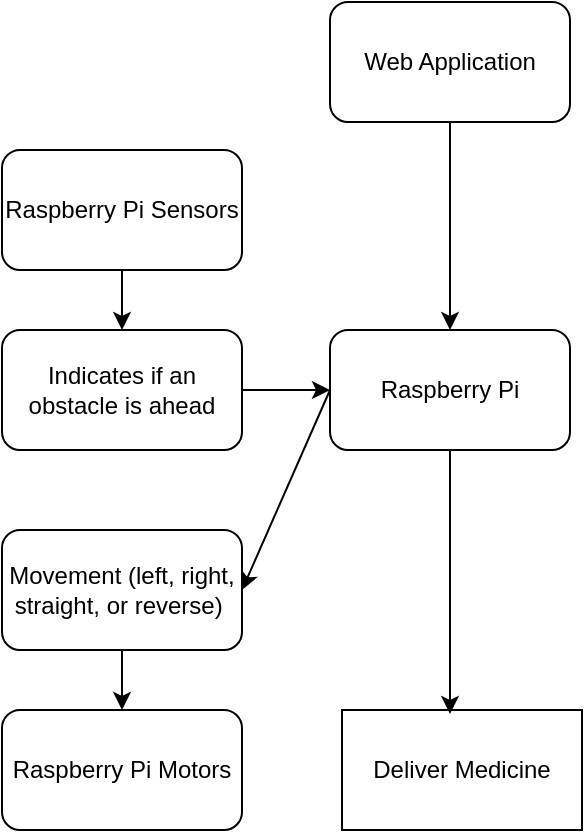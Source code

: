 <mxfile pages="1" version="11.2.8" type="google"><diagram id="IEoqxKf8-U_zPQAcqEK3" name="Page-1"><mxGraphModel dx="1408" dy="748" grid="1" gridSize="10" guides="1" tooltips="1" connect="1" arrows="1" fold="1" page="1" pageScale="1" pageWidth="850" pageHeight="1100" math="0" shadow="0"><root><mxCell id="0"/><mxCell id="1" parent="0"/><mxCell id="favVOTiKBA917x9CuyDV-1" value="Web Application" style="rounded=1;whiteSpace=wrap;html=1;" vertex="1" parent="1"><mxGeometry x="354" y="126" width="120" height="60" as="geometry"/></mxCell><mxCell id="favVOTiKBA917x9CuyDV-2" value="Raspberry Pi" style="rounded=1;whiteSpace=wrap;html=1;" vertex="1" parent="1"><mxGeometry x="354" y="290" width="120" height="60" as="geometry"/></mxCell><mxCell id="favVOTiKBA917x9CuyDV-3" value="Raspberry Pi Sensors" style="rounded=1;whiteSpace=wrap;html=1;" vertex="1" parent="1"><mxGeometry x="190" y="200" width="120" height="60" as="geometry"/></mxCell><mxCell id="favVOTiKBA917x9CuyDV-4" value="Raspberry Pi Motors" style="rounded=1;whiteSpace=wrap;html=1;" vertex="1" parent="1"><mxGeometry x="190" y="480" width="120" height="60" as="geometry"/></mxCell><mxCell id="favVOTiKBA917x9CuyDV-6" value="Deliver Medicine" style="rounded=0;whiteSpace=wrap;html=1;" vertex="1" parent="1"><mxGeometry x="360" y="480" width="120" height="60" as="geometry"/></mxCell><mxCell id="favVOTiKBA917x9CuyDV-8" value="" style="endArrow=classic;html=1;exitX=0.5;exitY=1;exitDx=0;exitDy=0;entryX=0.5;entryY=0;entryDx=0;entryDy=0;" edge="1" parent="1" source="favVOTiKBA917x9CuyDV-1" target="favVOTiKBA917x9CuyDV-2"><mxGeometry width="50" height="50" relative="1" as="geometry"><mxPoint x="260" y="540" as="sourcePoint"/><mxPoint x="310" y="490" as="targetPoint"/></mxGeometry></mxCell><mxCell id="favVOTiKBA917x9CuyDV-13" value="Movement (left, right, straight, or reverse)&amp;nbsp;" style="rounded=1;whiteSpace=wrap;html=1;" vertex="1" parent="1"><mxGeometry x="190" y="390" width="120" height="60" as="geometry"/></mxCell><mxCell id="favVOTiKBA917x9CuyDV-18" value="" style="endArrow=classic;html=1;entryX=1;entryY=0.5;entryDx=0;entryDy=0;exitX=0;exitY=0.5;exitDx=0;exitDy=0;" edge="1" parent="1" source="favVOTiKBA917x9CuyDV-2" target="favVOTiKBA917x9CuyDV-13"><mxGeometry width="50" height="50" relative="1" as="geometry"><mxPoint x="190" y="950" as="sourcePoint"/><mxPoint x="240" y="900" as="targetPoint"/></mxGeometry></mxCell><mxCell id="favVOTiKBA917x9CuyDV-19" value="" style="endArrow=classic;html=1;exitX=0.5;exitY=1;exitDx=0;exitDy=0;entryX=0.5;entryY=0;entryDx=0;entryDy=0;" edge="1" parent="1" source="favVOTiKBA917x9CuyDV-13" target="favVOTiKBA917x9CuyDV-4"><mxGeometry width="50" height="50" relative="1" as="geometry"><mxPoint x="190" y="950" as="sourcePoint"/><mxPoint x="250" y="360" as="targetPoint"/></mxGeometry></mxCell><mxCell id="favVOTiKBA917x9CuyDV-20" value="" style="endArrow=classic;html=1;exitX=0.5;exitY=1;exitDx=0;exitDy=0;entryX=0.5;entryY=0;entryDx=0;entryDy=0;" edge="1" parent="1" source="favVOTiKBA917x9CuyDV-3" target="favVOTiKBA917x9CuyDV-22"><mxGeometry width="50" height="50" relative="1" as="geometry"><mxPoint x="190" y="590" as="sourcePoint"/><mxPoint x="240" y="540" as="targetPoint"/></mxGeometry></mxCell><mxCell id="favVOTiKBA917x9CuyDV-22" value="Indicates if an obstacle is ahead" style="rounded=1;whiteSpace=wrap;html=1;" vertex="1" parent="1"><mxGeometry x="190" y="290" width="120" height="60" as="geometry"/></mxCell><mxCell id="favVOTiKBA917x9CuyDV-24" value="" style="endArrow=classic;html=1;entryX=0;entryY=0.5;entryDx=0;entryDy=0;exitX=1;exitY=0.5;exitDx=0;exitDy=0;" edge="1" parent="1" source="favVOTiKBA917x9CuyDV-22" target="favVOTiKBA917x9CuyDV-2"><mxGeometry width="50" height="50" relative="1" as="geometry"><mxPoint x="190" y="830" as="sourcePoint"/><mxPoint x="240" y="780" as="targetPoint"/></mxGeometry></mxCell><mxCell id="favVOTiKBA917x9CuyDV-25" value="" style="endArrow=classic;html=1;exitX=0.5;exitY=1;exitDx=0;exitDy=0;entryX=0.45;entryY=0.033;entryDx=0;entryDy=0;entryPerimeter=0;" edge="1" parent="1" source="favVOTiKBA917x9CuyDV-2" target="favVOTiKBA917x9CuyDV-6"><mxGeometry width="50" height="50" relative="1" as="geometry"><mxPoint x="190" y="610" as="sourcePoint"/><mxPoint x="240" y="560" as="targetPoint"/></mxGeometry></mxCell></root></mxGraphModel></diagram></mxfile>